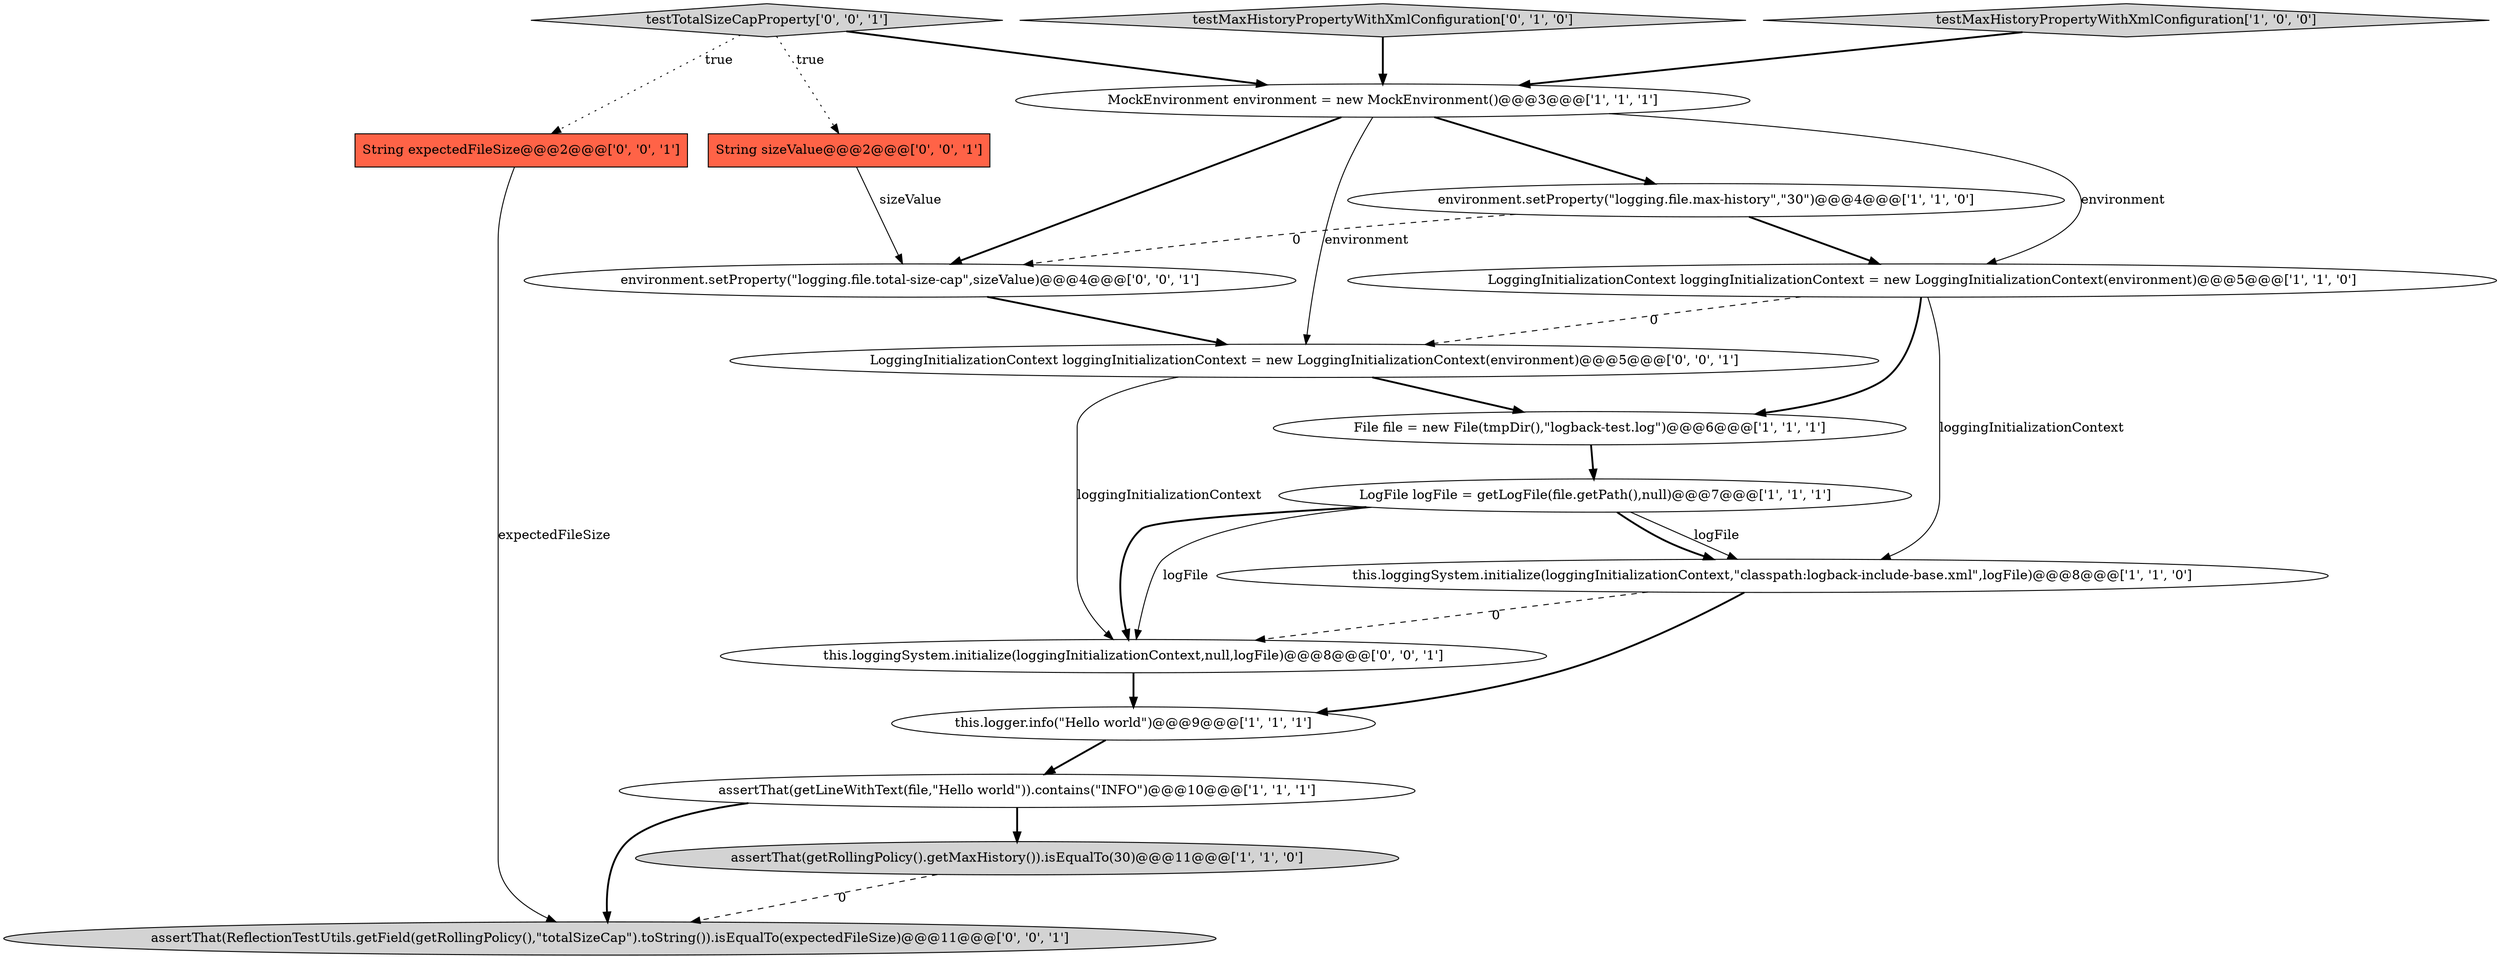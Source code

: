 digraph {
17 [style = filled, label = "testTotalSizeCapProperty['0', '0', '1']", fillcolor = lightgray, shape = diamond image = "AAA0AAABBB3BBB"];
16 [style = filled, label = "this.loggingSystem.initialize(loggingInitializationContext,null,logFile)@@@8@@@['0', '0', '1']", fillcolor = white, shape = ellipse image = "AAA0AAABBB3BBB"];
3 [style = filled, label = "testMaxHistoryPropertyWithXmlConfiguration['1', '0', '0']", fillcolor = lightgray, shape = diamond image = "AAA0AAABBB1BBB"];
6 [style = filled, label = "LoggingInitializationContext loggingInitializationContext = new LoggingInitializationContext(environment)@@@5@@@['1', '1', '0']", fillcolor = white, shape = ellipse image = "AAA0AAABBB1BBB"];
9 [style = filled, label = "LogFile logFile = getLogFile(file.getPath(),null)@@@7@@@['1', '1', '1']", fillcolor = white, shape = ellipse image = "AAA0AAABBB1BBB"];
13 [style = filled, label = "String expectedFileSize@@@2@@@['0', '0', '1']", fillcolor = tomato, shape = box image = "AAA0AAABBB3BBB"];
12 [style = filled, label = "assertThat(ReflectionTestUtils.getField(getRollingPolicy(),\"totalSizeCap\").toString()).isEqualTo(expectedFileSize)@@@11@@@['0', '0', '1']", fillcolor = lightgray, shape = ellipse image = "AAA0AAABBB3BBB"];
1 [style = filled, label = "this.loggingSystem.initialize(loggingInitializationContext,\"classpath:logback-include-base.xml\",logFile)@@@8@@@['1', '1', '0']", fillcolor = white, shape = ellipse image = "AAA0AAABBB1BBB"];
8 [style = filled, label = "MockEnvironment environment = new MockEnvironment()@@@3@@@['1', '1', '1']", fillcolor = white, shape = ellipse image = "AAA0AAABBB1BBB"];
4 [style = filled, label = "this.logger.info(\"Hello world\")@@@9@@@['1', '1', '1']", fillcolor = white, shape = ellipse image = "AAA0AAABBB1BBB"];
15 [style = filled, label = "environment.setProperty(\"logging.file.total-size-cap\",sizeValue)@@@4@@@['0', '0', '1']", fillcolor = white, shape = ellipse image = "AAA0AAABBB3BBB"];
0 [style = filled, label = "environment.setProperty(\"logging.file.max-history\",\"30\")@@@4@@@['1', '1', '0']", fillcolor = white, shape = ellipse image = "AAA0AAABBB1BBB"];
10 [style = filled, label = "testMaxHistoryPropertyWithXmlConfiguration['0', '1', '0']", fillcolor = lightgray, shape = diamond image = "AAA0AAABBB2BBB"];
7 [style = filled, label = "assertThat(getLineWithText(file,\"Hello world\")).contains(\"INFO\")@@@10@@@['1', '1', '1']", fillcolor = white, shape = ellipse image = "AAA0AAABBB1BBB"];
11 [style = filled, label = "String sizeValue@@@2@@@['0', '0', '1']", fillcolor = tomato, shape = box image = "AAA0AAABBB3BBB"];
2 [style = filled, label = "File file = new File(tmpDir(),\"logback-test.log\")@@@6@@@['1', '1', '1']", fillcolor = white, shape = ellipse image = "AAA0AAABBB1BBB"];
14 [style = filled, label = "LoggingInitializationContext loggingInitializationContext = new LoggingInitializationContext(environment)@@@5@@@['0', '0', '1']", fillcolor = white, shape = ellipse image = "AAA0AAABBB3BBB"];
5 [style = filled, label = "assertThat(getRollingPolicy().getMaxHistory()).isEqualTo(30)@@@11@@@['1', '1', '0']", fillcolor = lightgray, shape = ellipse image = "AAA0AAABBB1BBB"];
0->6 [style = bold, label=""];
14->16 [style = solid, label="loggingInitializationContext"];
4->7 [style = bold, label=""];
16->4 [style = bold, label=""];
8->0 [style = bold, label=""];
6->14 [style = dashed, label="0"];
9->16 [style = bold, label=""];
10->8 [style = bold, label=""];
17->13 [style = dotted, label="true"];
13->12 [style = solid, label="expectedFileSize"];
6->2 [style = bold, label=""];
2->9 [style = bold, label=""];
9->1 [style = solid, label="logFile"];
7->12 [style = bold, label=""];
15->14 [style = bold, label=""];
8->6 [style = solid, label="environment"];
3->8 [style = bold, label=""];
5->12 [style = dashed, label="0"];
1->4 [style = bold, label=""];
8->14 [style = solid, label="environment"];
6->1 [style = solid, label="loggingInitializationContext"];
17->8 [style = bold, label=""];
7->5 [style = bold, label=""];
14->2 [style = bold, label=""];
1->16 [style = dashed, label="0"];
17->11 [style = dotted, label="true"];
9->16 [style = solid, label="logFile"];
0->15 [style = dashed, label="0"];
11->15 [style = solid, label="sizeValue"];
9->1 [style = bold, label=""];
8->15 [style = bold, label=""];
}

